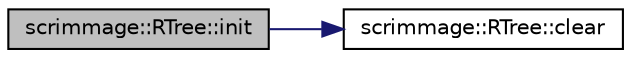 digraph "scrimmage::RTree::init"
{
 // LATEX_PDF_SIZE
  edge [fontname="Helvetica",fontsize="10",labelfontname="Helvetica",labelfontsize="10"];
  node [fontname="Helvetica",fontsize="10",shape=record];
  rankdir="LR";
  Node1 [label="scrimmage::RTree::init",height=0.2,width=0.4,color="black", fillcolor="grey75", style="filled", fontcolor="black",tooltip=" "];
  Node1 -> Node2 [color="midnightblue",fontsize="10",style="solid",fontname="Helvetica"];
  Node2 [label="scrimmage::RTree::clear",height=0.2,width=0.4,color="black", fillcolor="white", style="filled",URL="$classscrimmage_1_1RTree.html#a46964ba7d9f18630b7cb3595742e9df3",tooltip=" "];
}

